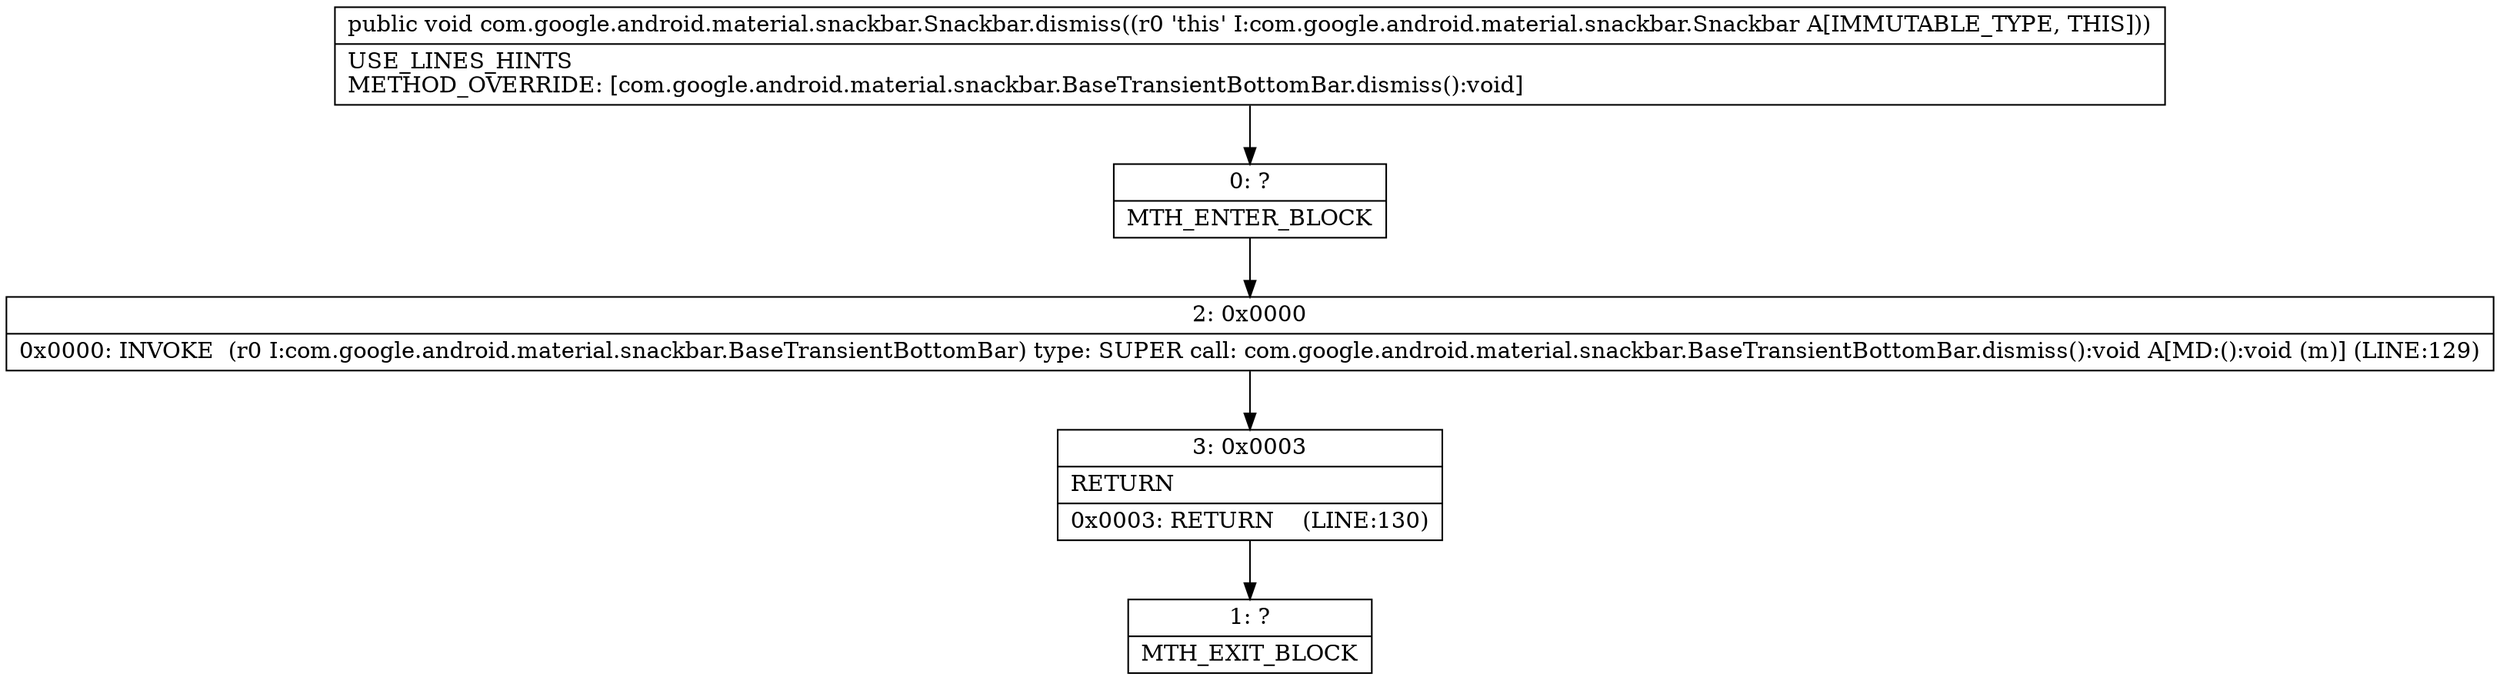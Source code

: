 digraph "CFG forcom.google.android.material.snackbar.Snackbar.dismiss()V" {
Node_0 [shape=record,label="{0\:\ ?|MTH_ENTER_BLOCK\l}"];
Node_2 [shape=record,label="{2\:\ 0x0000|0x0000: INVOKE  (r0 I:com.google.android.material.snackbar.BaseTransientBottomBar) type: SUPER call: com.google.android.material.snackbar.BaseTransientBottomBar.dismiss():void A[MD:():void (m)] (LINE:129)\l}"];
Node_3 [shape=record,label="{3\:\ 0x0003|RETURN\l|0x0003: RETURN    (LINE:130)\l}"];
Node_1 [shape=record,label="{1\:\ ?|MTH_EXIT_BLOCK\l}"];
MethodNode[shape=record,label="{public void com.google.android.material.snackbar.Snackbar.dismiss((r0 'this' I:com.google.android.material.snackbar.Snackbar A[IMMUTABLE_TYPE, THIS]))  | USE_LINES_HINTS\lMETHOD_OVERRIDE: [com.google.android.material.snackbar.BaseTransientBottomBar.dismiss():void]\l}"];
MethodNode -> Node_0;Node_0 -> Node_2;
Node_2 -> Node_3;
Node_3 -> Node_1;
}

